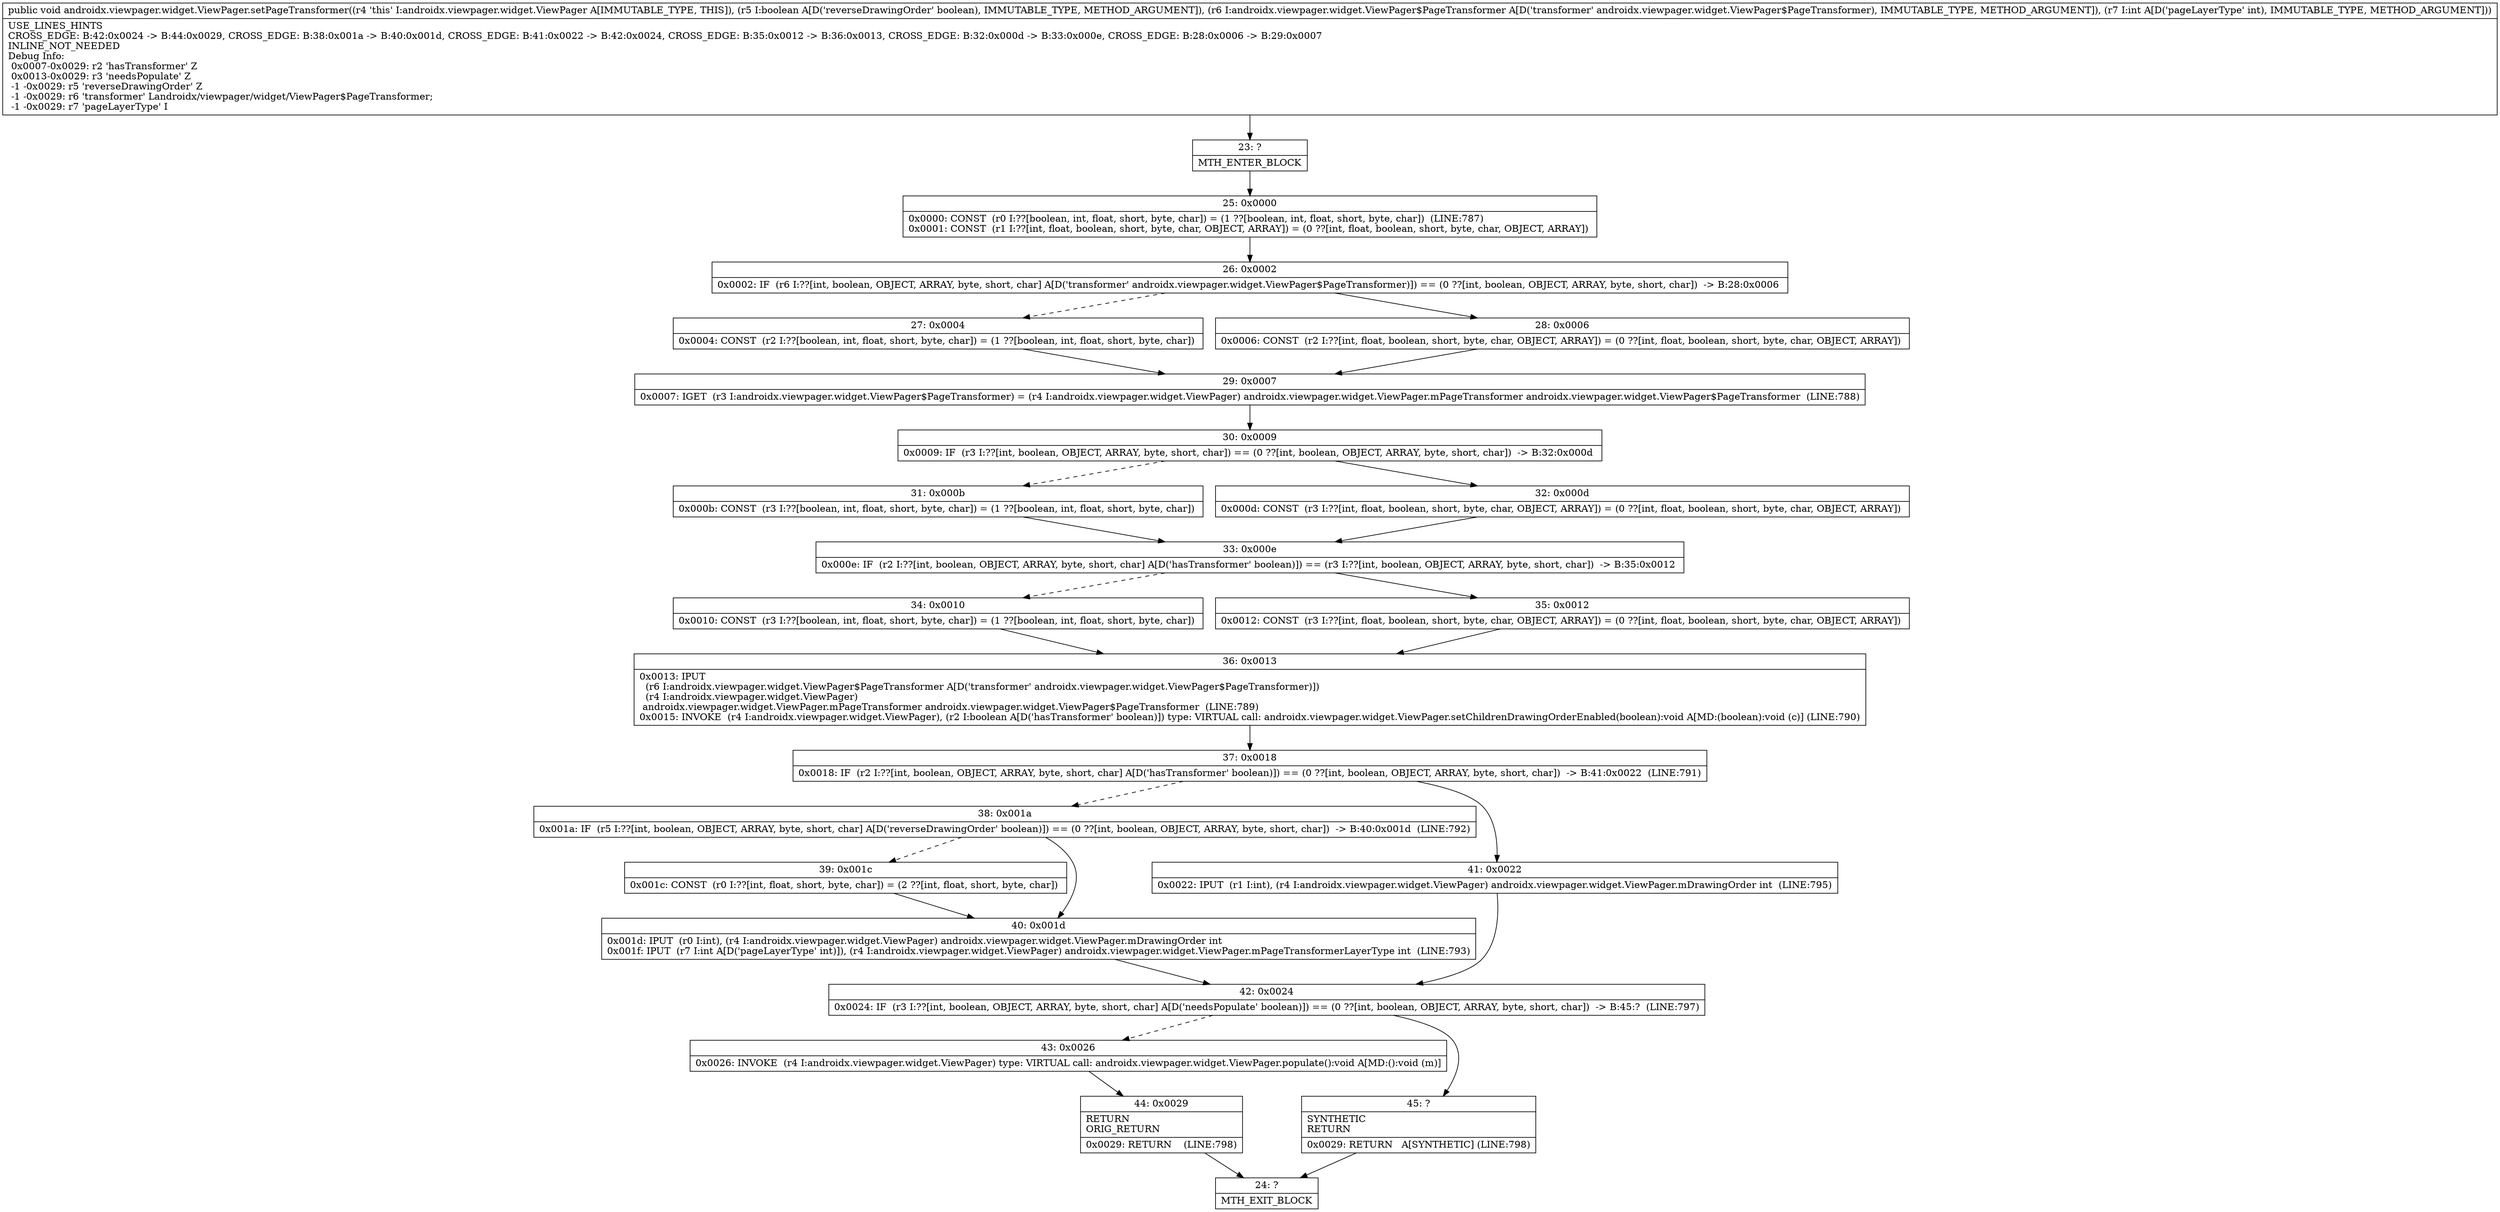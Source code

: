 digraph "CFG forandroidx.viewpager.widget.ViewPager.setPageTransformer(ZLandroidx\/viewpager\/widget\/ViewPager$PageTransformer;I)V" {
Node_23 [shape=record,label="{23\:\ ?|MTH_ENTER_BLOCK\l}"];
Node_25 [shape=record,label="{25\:\ 0x0000|0x0000: CONST  (r0 I:??[boolean, int, float, short, byte, char]) = (1 ??[boolean, int, float, short, byte, char])  (LINE:787)\l0x0001: CONST  (r1 I:??[int, float, boolean, short, byte, char, OBJECT, ARRAY]) = (0 ??[int, float, boolean, short, byte, char, OBJECT, ARRAY]) \l}"];
Node_26 [shape=record,label="{26\:\ 0x0002|0x0002: IF  (r6 I:??[int, boolean, OBJECT, ARRAY, byte, short, char] A[D('transformer' androidx.viewpager.widget.ViewPager$PageTransformer)]) == (0 ??[int, boolean, OBJECT, ARRAY, byte, short, char])  \-\> B:28:0x0006 \l}"];
Node_27 [shape=record,label="{27\:\ 0x0004|0x0004: CONST  (r2 I:??[boolean, int, float, short, byte, char]) = (1 ??[boolean, int, float, short, byte, char]) \l}"];
Node_29 [shape=record,label="{29\:\ 0x0007|0x0007: IGET  (r3 I:androidx.viewpager.widget.ViewPager$PageTransformer) = (r4 I:androidx.viewpager.widget.ViewPager) androidx.viewpager.widget.ViewPager.mPageTransformer androidx.viewpager.widget.ViewPager$PageTransformer  (LINE:788)\l}"];
Node_30 [shape=record,label="{30\:\ 0x0009|0x0009: IF  (r3 I:??[int, boolean, OBJECT, ARRAY, byte, short, char]) == (0 ??[int, boolean, OBJECT, ARRAY, byte, short, char])  \-\> B:32:0x000d \l}"];
Node_31 [shape=record,label="{31\:\ 0x000b|0x000b: CONST  (r3 I:??[boolean, int, float, short, byte, char]) = (1 ??[boolean, int, float, short, byte, char]) \l}"];
Node_33 [shape=record,label="{33\:\ 0x000e|0x000e: IF  (r2 I:??[int, boolean, OBJECT, ARRAY, byte, short, char] A[D('hasTransformer' boolean)]) == (r3 I:??[int, boolean, OBJECT, ARRAY, byte, short, char])  \-\> B:35:0x0012 \l}"];
Node_34 [shape=record,label="{34\:\ 0x0010|0x0010: CONST  (r3 I:??[boolean, int, float, short, byte, char]) = (1 ??[boolean, int, float, short, byte, char]) \l}"];
Node_36 [shape=record,label="{36\:\ 0x0013|0x0013: IPUT  \l  (r6 I:androidx.viewpager.widget.ViewPager$PageTransformer A[D('transformer' androidx.viewpager.widget.ViewPager$PageTransformer)])\l  (r4 I:androidx.viewpager.widget.ViewPager)\l androidx.viewpager.widget.ViewPager.mPageTransformer androidx.viewpager.widget.ViewPager$PageTransformer  (LINE:789)\l0x0015: INVOKE  (r4 I:androidx.viewpager.widget.ViewPager), (r2 I:boolean A[D('hasTransformer' boolean)]) type: VIRTUAL call: androidx.viewpager.widget.ViewPager.setChildrenDrawingOrderEnabled(boolean):void A[MD:(boolean):void (c)] (LINE:790)\l}"];
Node_37 [shape=record,label="{37\:\ 0x0018|0x0018: IF  (r2 I:??[int, boolean, OBJECT, ARRAY, byte, short, char] A[D('hasTransformer' boolean)]) == (0 ??[int, boolean, OBJECT, ARRAY, byte, short, char])  \-\> B:41:0x0022  (LINE:791)\l}"];
Node_38 [shape=record,label="{38\:\ 0x001a|0x001a: IF  (r5 I:??[int, boolean, OBJECT, ARRAY, byte, short, char] A[D('reverseDrawingOrder' boolean)]) == (0 ??[int, boolean, OBJECT, ARRAY, byte, short, char])  \-\> B:40:0x001d  (LINE:792)\l}"];
Node_39 [shape=record,label="{39\:\ 0x001c|0x001c: CONST  (r0 I:??[int, float, short, byte, char]) = (2 ??[int, float, short, byte, char]) \l}"];
Node_40 [shape=record,label="{40\:\ 0x001d|0x001d: IPUT  (r0 I:int), (r4 I:androidx.viewpager.widget.ViewPager) androidx.viewpager.widget.ViewPager.mDrawingOrder int \l0x001f: IPUT  (r7 I:int A[D('pageLayerType' int)]), (r4 I:androidx.viewpager.widget.ViewPager) androidx.viewpager.widget.ViewPager.mPageTransformerLayerType int  (LINE:793)\l}"];
Node_42 [shape=record,label="{42\:\ 0x0024|0x0024: IF  (r3 I:??[int, boolean, OBJECT, ARRAY, byte, short, char] A[D('needsPopulate' boolean)]) == (0 ??[int, boolean, OBJECT, ARRAY, byte, short, char])  \-\> B:45:?  (LINE:797)\l}"];
Node_43 [shape=record,label="{43\:\ 0x0026|0x0026: INVOKE  (r4 I:androidx.viewpager.widget.ViewPager) type: VIRTUAL call: androidx.viewpager.widget.ViewPager.populate():void A[MD:():void (m)]\l}"];
Node_44 [shape=record,label="{44\:\ 0x0029|RETURN\lORIG_RETURN\l|0x0029: RETURN    (LINE:798)\l}"];
Node_24 [shape=record,label="{24\:\ ?|MTH_EXIT_BLOCK\l}"];
Node_45 [shape=record,label="{45\:\ ?|SYNTHETIC\lRETURN\l|0x0029: RETURN   A[SYNTHETIC] (LINE:798)\l}"];
Node_41 [shape=record,label="{41\:\ 0x0022|0x0022: IPUT  (r1 I:int), (r4 I:androidx.viewpager.widget.ViewPager) androidx.viewpager.widget.ViewPager.mDrawingOrder int  (LINE:795)\l}"];
Node_35 [shape=record,label="{35\:\ 0x0012|0x0012: CONST  (r3 I:??[int, float, boolean, short, byte, char, OBJECT, ARRAY]) = (0 ??[int, float, boolean, short, byte, char, OBJECT, ARRAY]) \l}"];
Node_32 [shape=record,label="{32\:\ 0x000d|0x000d: CONST  (r3 I:??[int, float, boolean, short, byte, char, OBJECT, ARRAY]) = (0 ??[int, float, boolean, short, byte, char, OBJECT, ARRAY]) \l}"];
Node_28 [shape=record,label="{28\:\ 0x0006|0x0006: CONST  (r2 I:??[int, float, boolean, short, byte, char, OBJECT, ARRAY]) = (0 ??[int, float, boolean, short, byte, char, OBJECT, ARRAY]) \l}"];
MethodNode[shape=record,label="{public void androidx.viewpager.widget.ViewPager.setPageTransformer((r4 'this' I:androidx.viewpager.widget.ViewPager A[IMMUTABLE_TYPE, THIS]), (r5 I:boolean A[D('reverseDrawingOrder' boolean), IMMUTABLE_TYPE, METHOD_ARGUMENT]), (r6 I:androidx.viewpager.widget.ViewPager$PageTransformer A[D('transformer' androidx.viewpager.widget.ViewPager$PageTransformer), IMMUTABLE_TYPE, METHOD_ARGUMENT]), (r7 I:int A[D('pageLayerType' int), IMMUTABLE_TYPE, METHOD_ARGUMENT]))  | USE_LINES_HINTS\lCROSS_EDGE: B:42:0x0024 \-\> B:44:0x0029, CROSS_EDGE: B:38:0x001a \-\> B:40:0x001d, CROSS_EDGE: B:41:0x0022 \-\> B:42:0x0024, CROSS_EDGE: B:35:0x0012 \-\> B:36:0x0013, CROSS_EDGE: B:32:0x000d \-\> B:33:0x000e, CROSS_EDGE: B:28:0x0006 \-\> B:29:0x0007\lINLINE_NOT_NEEDED\lDebug Info:\l  0x0007\-0x0029: r2 'hasTransformer' Z\l  0x0013\-0x0029: r3 'needsPopulate' Z\l  \-1 \-0x0029: r5 'reverseDrawingOrder' Z\l  \-1 \-0x0029: r6 'transformer' Landroidx\/viewpager\/widget\/ViewPager$PageTransformer;\l  \-1 \-0x0029: r7 'pageLayerType' I\l}"];
MethodNode -> Node_23;Node_23 -> Node_25;
Node_25 -> Node_26;
Node_26 -> Node_27[style=dashed];
Node_26 -> Node_28;
Node_27 -> Node_29;
Node_29 -> Node_30;
Node_30 -> Node_31[style=dashed];
Node_30 -> Node_32;
Node_31 -> Node_33;
Node_33 -> Node_34[style=dashed];
Node_33 -> Node_35;
Node_34 -> Node_36;
Node_36 -> Node_37;
Node_37 -> Node_38[style=dashed];
Node_37 -> Node_41;
Node_38 -> Node_39[style=dashed];
Node_38 -> Node_40;
Node_39 -> Node_40;
Node_40 -> Node_42;
Node_42 -> Node_43[style=dashed];
Node_42 -> Node_45;
Node_43 -> Node_44;
Node_44 -> Node_24;
Node_45 -> Node_24;
Node_41 -> Node_42;
Node_35 -> Node_36;
Node_32 -> Node_33;
Node_28 -> Node_29;
}

